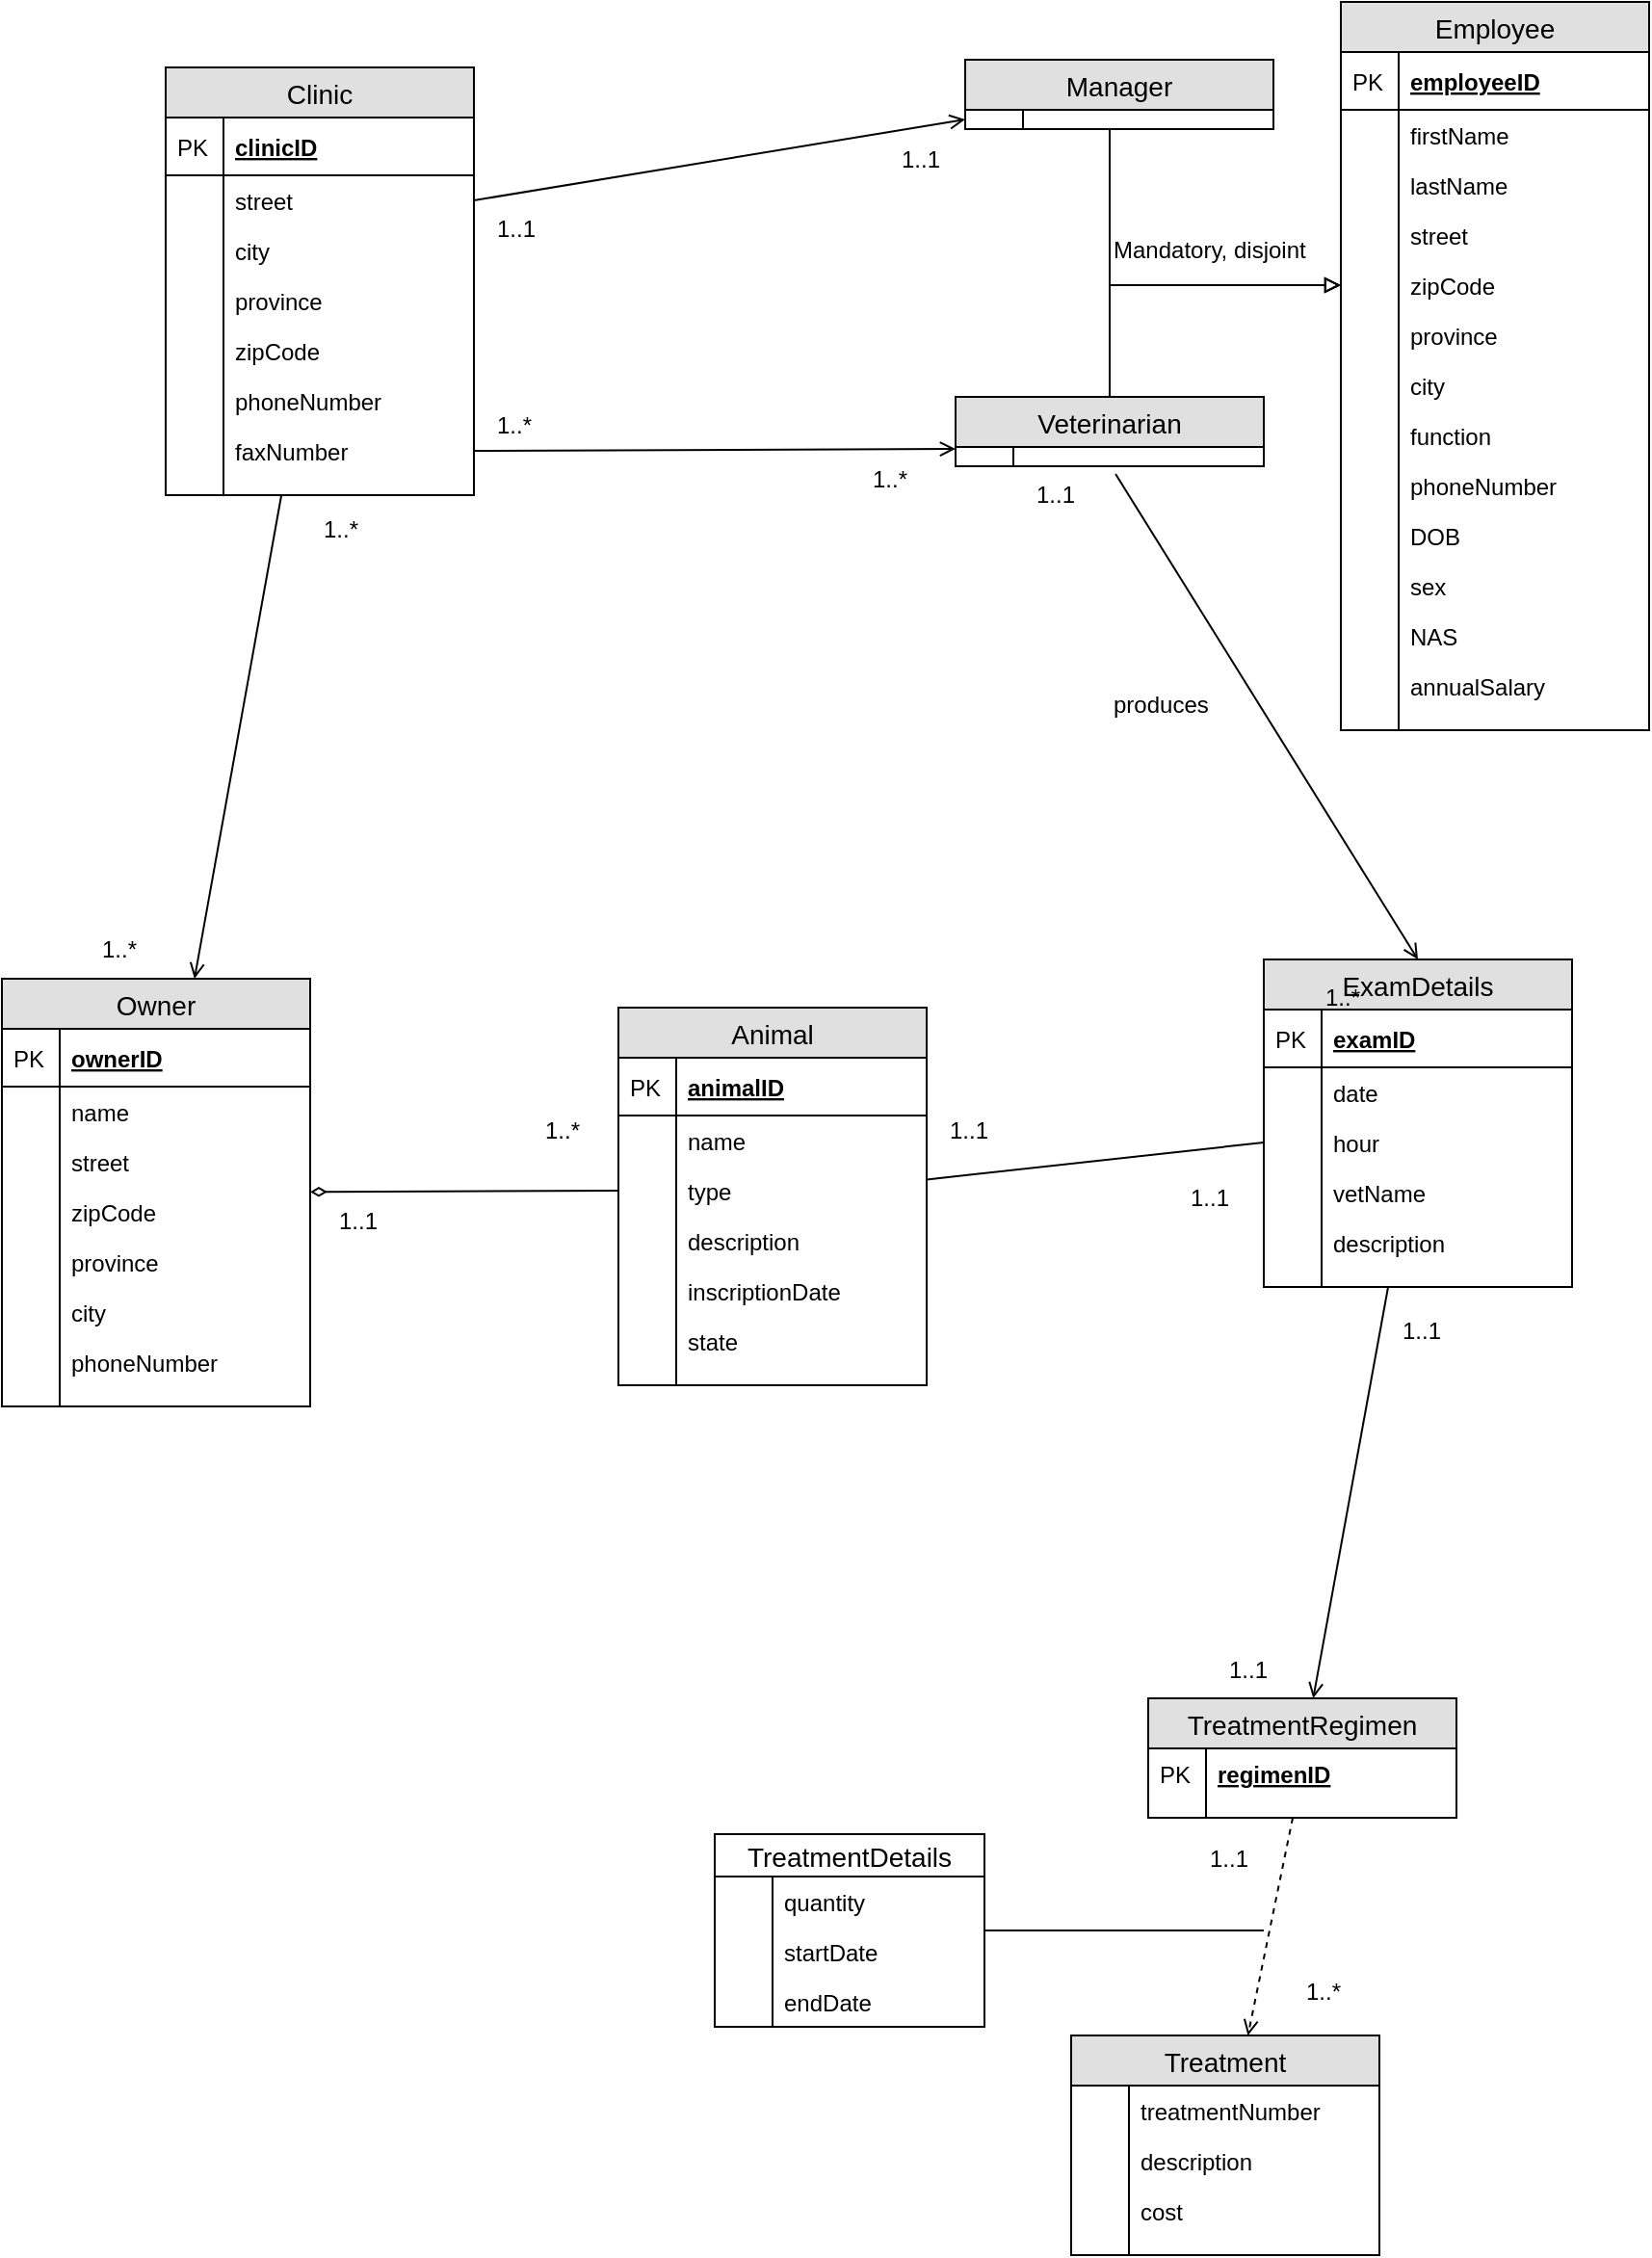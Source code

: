 <mxfile version="10.6.0" type="github"><diagram name="Page-1" id="2ca16b54-16f6-2749-3443-fa8db7711227"><mxGraphModel dx="1394" dy="764" grid="1" gridSize="10" guides="1" tooltips="1" connect="1" arrows="1" fold="1" page="1" pageScale="1" pageWidth="1100" pageHeight="850" background="#ffffff" math="0" shadow="0"><root><mxCell id="0"/><mxCell id="1" parent="0"/><mxCell id="gpOrlgmXe4A7AIm325xM-14" style="rounded=0;orthogonalLoop=1;jettySize=auto;html=1;endArrow=open;endFill=0;" parent="1" source="NM40KZJ56kD3RxgdPv7q-42" target="NM40KZJ56kD3RxgdPv7q-92" edge="1"><mxGeometry relative="1" as="geometry"/></mxCell><mxCell id="NM40KZJ56kD3RxgdPv7q-42" value="Clinic" style="swimlane;fontStyle=0;childLayout=stackLayout;horizontal=1;startSize=26;fillColor=#e0e0e0;horizontalStack=0;resizeParent=1;resizeParentMax=0;resizeLast=0;collapsible=1;marginBottom=0;swimlaneFillColor=#ffffff;align=center;fontSize=14;" parent="1" vertex="1"><mxGeometry x="160" y="98" width="160" height="222" as="geometry"/></mxCell><mxCell id="NM40KZJ56kD3RxgdPv7q-43" value="clinicID" style="shape=partialRectangle;top=0;left=0;right=0;bottom=1;align=left;verticalAlign=middle;fillColor=none;spacingLeft=34;spacingRight=4;overflow=hidden;rotatable=0;points=[[0,0.5],[1,0.5]];portConstraint=eastwest;dropTarget=0;fontStyle=5;fontSize=12;" parent="NM40KZJ56kD3RxgdPv7q-42" vertex="1"><mxGeometry y="26" width="160" height="30" as="geometry"/></mxCell><mxCell id="NM40KZJ56kD3RxgdPv7q-44" value="PK" style="shape=partialRectangle;top=0;left=0;bottom=0;fillColor=none;align=left;verticalAlign=middle;spacingLeft=4;spacingRight=4;overflow=hidden;rotatable=0;points=[];portConstraint=eastwest;part=1;fontSize=12;" parent="NM40KZJ56kD3RxgdPv7q-43" vertex="1" connectable="0"><mxGeometry width="30" height="30" as="geometry"/></mxCell><mxCell id="NM40KZJ56kD3RxgdPv7q-45" value="street" style="shape=partialRectangle;top=0;left=0;right=0;bottom=0;align=left;verticalAlign=top;fillColor=none;spacingLeft=34;spacingRight=4;overflow=hidden;rotatable=0;points=[[0,0.5],[1,0.5]];portConstraint=eastwest;dropTarget=0;fontSize=12;" parent="NM40KZJ56kD3RxgdPv7q-42" vertex="1"><mxGeometry y="56" width="160" height="26" as="geometry"/></mxCell><mxCell id="NM40KZJ56kD3RxgdPv7q-46" value="" style="shape=partialRectangle;top=0;left=0;bottom=0;fillColor=none;align=left;verticalAlign=top;spacingLeft=4;spacingRight=4;overflow=hidden;rotatable=0;points=[];portConstraint=eastwest;part=1;fontSize=12;" parent="NM40KZJ56kD3RxgdPv7q-45" vertex="1" connectable="0"><mxGeometry width="30" height="26" as="geometry"/></mxCell><mxCell id="NM40KZJ56kD3RxgdPv7q-47" value="city" style="shape=partialRectangle;top=0;left=0;right=0;bottom=0;align=left;verticalAlign=top;fillColor=none;spacingLeft=34;spacingRight=4;overflow=hidden;rotatable=0;points=[[0,0.5],[1,0.5]];portConstraint=eastwest;dropTarget=0;fontSize=12;" parent="NM40KZJ56kD3RxgdPv7q-42" vertex="1"><mxGeometry y="82" width="160" height="26" as="geometry"/></mxCell><mxCell id="NM40KZJ56kD3RxgdPv7q-48" value="" style="shape=partialRectangle;top=0;left=0;bottom=0;fillColor=none;align=left;verticalAlign=top;spacingLeft=4;spacingRight=4;overflow=hidden;rotatable=0;points=[];portConstraint=eastwest;part=1;fontSize=12;" parent="NM40KZJ56kD3RxgdPv7q-47" vertex="1" connectable="0"><mxGeometry width="30" height="26" as="geometry"/></mxCell><mxCell id="NM40KZJ56kD3RxgdPv7q-49" value="province" style="shape=partialRectangle;top=0;left=0;right=0;bottom=0;align=left;verticalAlign=top;fillColor=none;spacingLeft=34;spacingRight=4;overflow=hidden;rotatable=0;points=[[0,0.5],[1,0.5]];portConstraint=eastwest;dropTarget=0;fontSize=12;" parent="NM40KZJ56kD3RxgdPv7q-42" vertex="1"><mxGeometry y="108" width="160" height="26" as="geometry"/></mxCell><mxCell id="NM40KZJ56kD3RxgdPv7q-50" value="" style="shape=partialRectangle;top=0;left=0;bottom=0;fillColor=none;align=left;verticalAlign=top;spacingLeft=4;spacingRight=4;overflow=hidden;rotatable=0;points=[];portConstraint=eastwest;part=1;fontSize=12;" parent="NM40KZJ56kD3RxgdPv7q-49" vertex="1" connectable="0"><mxGeometry width="30" height="26" as="geometry"/></mxCell><mxCell id="NM40KZJ56kD3RxgdPv7q-57" value="zipCode" style="shape=partialRectangle;top=0;left=0;right=0;bottom=0;align=left;verticalAlign=top;fillColor=none;spacingLeft=34;spacingRight=4;overflow=hidden;rotatable=0;points=[[0,0.5],[1,0.5]];portConstraint=eastwest;dropTarget=0;fontSize=12;" parent="NM40KZJ56kD3RxgdPv7q-42" vertex="1"><mxGeometry y="134" width="160" height="26" as="geometry"/></mxCell><mxCell id="NM40KZJ56kD3RxgdPv7q-58" value="" style="shape=partialRectangle;top=0;left=0;bottom=0;fillColor=none;align=left;verticalAlign=top;spacingLeft=4;spacingRight=4;overflow=hidden;rotatable=0;points=[];portConstraint=eastwest;part=1;fontSize=12;" parent="NM40KZJ56kD3RxgdPv7q-57" vertex="1" connectable="0"><mxGeometry width="30" height="26" as="geometry"/></mxCell><mxCell id="NM40KZJ56kD3RxgdPv7q-59" value="phoneNumber" style="shape=partialRectangle;top=0;left=0;right=0;bottom=0;align=left;verticalAlign=top;fillColor=none;spacingLeft=34;spacingRight=4;overflow=hidden;rotatable=0;points=[[0,0.5],[1,0.5]];portConstraint=eastwest;dropTarget=0;fontSize=12;" parent="NM40KZJ56kD3RxgdPv7q-42" vertex="1"><mxGeometry y="160" width="160" height="26" as="geometry"/></mxCell><mxCell id="NM40KZJ56kD3RxgdPv7q-60" value="" style="shape=partialRectangle;top=0;left=0;bottom=0;fillColor=none;align=left;verticalAlign=top;spacingLeft=4;spacingRight=4;overflow=hidden;rotatable=0;points=[];portConstraint=eastwest;part=1;fontSize=12;" parent="NM40KZJ56kD3RxgdPv7q-59" vertex="1" connectable="0"><mxGeometry width="30" height="26" as="geometry"/></mxCell><mxCell id="NM40KZJ56kD3RxgdPv7q-61" value="faxNumber" style="shape=partialRectangle;top=0;left=0;right=0;bottom=0;align=left;verticalAlign=top;fillColor=none;spacingLeft=34;spacingRight=4;overflow=hidden;rotatable=0;points=[[0,0.5],[1,0.5]];portConstraint=eastwest;dropTarget=0;fontSize=12;" parent="NM40KZJ56kD3RxgdPv7q-42" vertex="1"><mxGeometry y="186" width="160" height="26" as="geometry"/></mxCell><mxCell id="NM40KZJ56kD3RxgdPv7q-62" value="" style="shape=partialRectangle;top=0;left=0;bottom=0;fillColor=none;align=left;verticalAlign=top;spacingLeft=4;spacingRight=4;overflow=hidden;rotatable=0;points=[];portConstraint=eastwest;part=1;fontSize=12;" parent="NM40KZJ56kD3RxgdPv7q-61" vertex="1" connectable="0"><mxGeometry width="30" height="26" as="geometry"/></mxCell><mxCell id="NM40KZJ56kD3RxgdPv7q-51" value="" style="shape=partialRectangle;top=0;left=0;right=0;bottom=0;align=left;verticalAlign=top;fillColor=none;spacingLeft=34;spacingRight=4;overflow=hidden;rotatable=0;points=[[0,0.5],[1,0.5]];portConstraint=eastwest;dropTarget=0;fontSize=12;" parent="NM40KZJ56kD3RxgdPv7q-42" vertex="1"><mxGeometry y="212" width="160" height="10" as="geometry"/></mxCell><mxCell id="NM40KZJ56kD3RxgdPv7q-52" value="" style="shape=partialRectangle;top=0;left=0;bottom=0;fillColor=none;align=left;verticalAlign=top;spacingLeft=4;spacingRight=4;overflow=hidden;rotatable=0;points=[];portConstraint=eastwest;part=1;fontSize=12;" parent="NM40KZJ56kD3RxgdPv7q-51" vertex="1" connectable="0"><mxGeometry width="30" height="10" as="geometry"/></mxCell><mxCell id="NM40KZJ56kD3RxgdPv7q-63" value="Employee" style="swimlane;fontStyle=0;childLayout=stackLayout;horizontal=1;startSize=26;fillColor=#e0e0e0;horizontalStack=0;resizeParent=1;resizeParentMax=0;resizeLast=0;collapsible=1;marginBottom=0;swimlaneFillColor=#ffffff;align=center;fontSize=14;" parent="1" vertex="1"><mxGeometry x="770" y="64" width="160" height="378" as="geometry"/></mxCell><mxCell id="NM40KZJ56kD3RxgdPv7q-64" value="employeeID" style="shape=partialRectangle;top=0;left=0;right=0;bottom=1;align=left;verticalAlign=middle;fillColor=none;spacingLeft=34;spacingRight=4;overflow=hidden;rotatable=0;points=[[0,0.5],[1,0.5]];portConstraint=eastwest;dropTarget=0;fontStyle=5;fontSize=12;" parent="NM40KZJ56kD3RxgdPv7q-63" vertex="1"><mxGeometry y="26" width="160" height="30" as="geometry"/></mxCell><mxCell id="NM40KZJ56kD3RxgdPv7q-65" value="PK" style="shape=partialRectangle;top=0;left=0;bottom=0;fillColor=none;align=left;verticalAlign=middle;spacingLeft=4;spacingRight=4;overflow=hidden;rotatable=0;points=[];portConstraint=eastwest;part=1;fontSize=12;" parent="NM40KZJ56kD3RxgdPv7q-64" vertex="1" connectable="0"><mxGeometry width="30" height="30" as="geometry"/></mxCell><mxCell id="NM40KZJ56kD3RxgdPv7q-66" value="firstName" style="shape=partialRectangle;top=0;left=0;right=0;bottom=0;align=left;verticalAlign=top;fillColor=none;spacingLeft=34;spacingRight=4;overflow=hidden;rotatable=0;points=[[0,0.5],[1,0.5]];portConstraint=eastwest;dropTarget=0;fontSize=12;" parent="NM40KZJ56kD3RxgdPv7q-63" vertex="1"><mxGeometry y="56" width="160" height="26" as="geometry"/></mxCell><mxCell id="NM40KZJ56kD3RxgdPv7q-67" value="" style="shape=partialRectangle;top=0;left=0;bottom=0;fillColor=none;align=left;verticalAlign=top;spacingLeft=4;spacingRight=4;overflow=hidden;rotatable=0;points=[];portConstraint=eastwest;part=1;fontSize=12;" parent="NM40KZJ56kD3RxgdPv7q-66" vertex="1" connectable="0"><mxGeometry width="30" height="26" as="geometry"/></mxCell><mxCell id="NM40KZJ56kD3RxgdPv7q-68" value="lastName" style="shape=partialRectangle;top=0;left=0;right=0;bottom=0;align=left;verticalAlign=top;fillColor=none;spacingLeft=34;spacingRight=4;overflow=hidden;rotatable=0;points=[[0,0.5],[1,0.5]];portConstraint=eastwest;dropTarget=0;fontSize=12;" parent="NM40KZJ56kD3RxgdPv7q-63" vertex="1"><mxGeometry y="82" width="160" height="26" as="geometry"/></mxCell><mxCell id="NM40KZJ56kD3RxgdPv7q-69" value="" style="shape=partialRectangle;top=0;left=0;bottom=0;fillColor=none;align=left;verticalAlign=top;spacingLeft=4;spacingRight=4;overflow=hidden;rotatable=0;points=[];portConstraint=eastwest;part=1;fontSize=12;" parent="NM40KZJ56kD3RxgdPv7q-68" vertex="1" connectable="0"><mxGeometry width="30" height="26" as="geometry"/></mxCell><mxCell id="NM40KZJ56kD3RxgdPv7q-74" value="street" style="shape=partialRectangle;top=0;left=0;right=0;bottom=0;align=left;verticalAlign=top;fillColor=none;spacingLeft=34;spacingRight=4;overflow=hidden;rotatable=0;points=[[0,0.5],[1,0.5]];portConstraint=eastwest;dropTarget=0;fontSize=12;" parent="NM40KZJ56kD3RxgdPv7q-63" vertex="1"><mxGeometry y="108" width="160" height="26" as="geometry"/></mxCell><mxCell id="NM40KZJ56kD3RxgdPv7q-75" value="" style="shape=partialRectangle;top=0;left=0;bottom=0;fillColor=none;align=left;verticalAlign=top;spacingLeft=4;spacingRight=4;overflow=hidden;rotatable=0;points=[];portConstraint=eastwest;part=1;fontSize=12;" parent="NM40KZJ56kD3RxgdPv7q-74" vertex="1" connectable="0"><mxGeometry width="30" height="26" as="geometry"/></mxCell><mxCell id="NM40KZJ56kD3RxgdPv7q-80" value="zipCode" style="shape=partialRectangle;top=0;left=0;right=0;bottom=0;align=left;verticalAlign=top;fillColor=none;spacingLeft=34;spacingRight=4;overflow=hidden;rotatable=0;points=[[0,0.5],[1,0.5]];portConstraint=eastwest;dropTarget=0;fontSize=12;" parent="NM40KZJ56kD3RxgdPv7q-63" vertex="1"><mxGeometry y="134" width="160" height="26" as="geometry"/></mxCell><mxCell id="NM40KZJ56kD3RxgdPv7q-81" value="" style="shape=partialRectangle;top=0;left=0;bottom=0;fillColor=none;align=left;verticalAlign=top;spacingLeft=4;spacingRight=4;overflow=hidden;rotatable=0;points=[];portConstraint=eastwest;part=1;fontSize=12;" parent="NM40KZJ56kD3RxgdPv7q-80" vertex="1" connectable="0"><mxGeometry width="30" height="26" as="geometry"/></mxCell><mxCell id="gpOrlgmXe4A7AIm325xM-17" value="province" style="shape=partialRectangle;top=0;left=0;right=0;bottom=0;align=left;verticalAlign=top;fillColor=none;spacingLeft=34;spacingRight=4;overflow=hidden;rotatable=0;points=[[0,0.5],[1,0.5]];portConstraint=eastwest;dropTarget=0;fontSize=12;" parent="NM40KZJ56kD3RxgdPv7q-63" vertex="1"><mxGeometry y="160" width="160" height="26" as="geometry"/></mxCell><mxCell id="gpOrlgmXe4A7AIm325xM-18" value="" style="shape=partialRectangle;top=0;left=0;bottom=0;fillColor=none;align=left;verticalAlign=top;spacingLeft=4;spacingRight=4;overflow=hidden;rotatable=0;points=[];portConstraint=eastwest;part=1;fontSize=12;" parent="gpOrlgmXe4A7AIm325xM-17" vertex="1" connectable="0"><mxGeometry width="30" height="26" as="geometry"/></mxCell><mxCell id="NM40KZJ56kD3RxgdPv7q-76" value="city" style="shape=partialRectangle;top=0;left=0;right=0;bottom=0;align=left;verticalAlign=top;fillColor=none;spacingLeft=34;spacingRight=4;overflow=hidden;rotatable=0;points=[[0,0.5],[1,0.5]];portConstraint=eastwest;dropTarget=0;fontSize=12;" parent="NM40KZJ56kD3RxgdPv7q-63" vertex="1"><mxGeometry y="186" width="160" height="26" as="geometry"/></mxCell><mxCell id="NM40KZJ56kD3RxgdPv7q-77" value="" style="shape=partialRectangle;top=0;left=0;bottom=0;fillColor=none;align=left;verticalAlign=top;spacingLeft=4;spacingRight=4;overflow=hidden;rotatable=0;points=[];portConstraint=eastwest;part=1;fontSize=12;" parent="NM40KZJ56kD3RxgdPv7q-76" vertex="1" connectable="0"><mxGeometry width="30" height="26" as="geometry"/></mxCell><mxCell id="NM40KZJ56kD3RxgdPv7q-88" value="function" style="shape=partialRectangle;top=0;left=0;right=0;bottom=0;align=left;verticalAlign=top;fillColor=none;spacingLeft=34;spacingRight=4;overflow=hidden;rotatable=0;points=[[0,0.5],[1,0.5]];portConstraint=eastwest;dropTarget=0;fontSize=12;" parent="NM40KZJ56kD3RxgdPv7q-63" vertex="1"><mxGeometry y="212" width="160" height="26" as="geometry"/></mxCell><mxCell id="NM40KZJ56kD3RxgdPv7q-89" value="" style="shape=partialRectangle;top=0;left=0;bottom=0;fillColor=none;align=left;verticalAlign=top;spacingLeft=4;spacingRight=4;overflow=hidden;rotatable=0;points=[];portConstraint=eastwest;part=1;fontSize=12;" parent="NM40KZJ56kD3RxgdPv7q-88" vertex="1" connectable="0"><mxGeometry width="30" height="26" as="geometry"/></mxCell><mxCell id="NM40KZJ56kD3RxgdPv7q-70" value="phoneNumber" style="shape=partialRectangle;top=0;left=0;right=0;bottom=0;align=left;verticalAlign=top;fillColor=none;spacingLeft=34;spacingRight=4;overflow=hidden;rotatable=0;points=[[0,0.5],[1,0.5]];portConstraint=eastwest;dropTarget=0;fontSize=12;" parent="NM40KZJ56kD3RxgdPv7q-63" vertex="1"><mxGeometry y="238" width="160" height="26" as="geometry"/></mxCell><mxCell id="NM40KZJ56kD3RxgdPv7q-71" value="" style="shape=partialRectangle;top=0;left=0;bottom=0;fillColor=none;align=left;verticalAlign=top;spacingLeft=4;spacingRight=4;overflow=hidden;rotatable=0;points=[];portConstraint=eastwest;part=1;fontSize=12;" parent="NM40KZJ56kD3RxgdPv7q-70" vertex="1" connectable="0"><mxGeometry width="30" height="26" as="geometry"/></mxCell><mxCell id="NM40KZJ56kD3RxgdPv7q-82" value="DOB" style="shape=partialRectangle;top=0;left=0;right=0;bottom=0;align=left;verticalAlign=top;fillColor=none;spacingLeft=34;spacingRight=4;overflow=hidden;rotatable=0;points=[[0,0.5],[1,0.5]];portConstraint=eastwest;dropTarget=0;fontSize=12;" parent="NM40KZJ56kD3RxgdPv7q-63" vertex="1"><mxGeometry y="264" width="160" height="26" as="geometry"/></mxCell><mxCell id="NM40KZJ56kD3RxgdPv7q-83" value="" style="shape=partialRectangle;top=0;left=0;bottom=0;fillColor=none;align=left;verticalAlign=top;spacingLeft=4;spacingRight=4;overflow=hidden;rotatable=0;points=[];portConstraint=eastwest;part=1;fontSize=12;" parent="NM40KZJ56kD3RxgdPv7q-82" vertex="1" connectable="0"><mxGeometry width="30" height="26" as="geometry"/></mxCell><mxCell id="NM40KZJ56kD3RxgdPv7q-84" value="sex" style="shape=partialRectangle;top=0;left=0;right=0;bottom=0;align=left;verticalAlign=top;fillColor=none;spacingLeft=34;spacingRight=4;overflow=hidden;rotatable=0;points=[[0,0.5],[1,0.5]];portConstraint=eastwest;dropTarget=0;fontSize=12;" parent="NM40KZJ56kD3RxgdPv7q-63" vertex="1"><mxGeometry y="290" width="160" height="26" as="geometry"/></mxCell><mxCell id="NM40KZJ56kD3RxgdPv7q-85" value="" style="shape=partialRectangle;top=0;left=0;bottom=0;fillColor=none;align=left;verticalAlign=top;spacingLeft=4;spacingRight=4;overflow=hidden;rotatable=0;points=[];portConstraint=eastwest;part=1;fontSize=12;" parent="NM40KZJ56kD3RxgdPv7q-84" vertex="1" connectable="0"><mxGeometry width="30" height="26" as="geometry"/></mxCell><mxCell id="NM40KZJ56kD3RxgdPv7q-86" value="NAS" style="shape=partialRectangle;top=0;left=0;right=0;bottom=0;align=left;verticalAlign=top;fillColor=none;spacingLeft=34;spacingRight=4;overflow=hidden;rotatable=0;points=[[0,0.5],[1,0.5]];portConstraint=eastwest;dropTarget=0;fontSize=12;" parent="NM40KZJ56kD3RxgdPv7q-63" vertex="1"><mxGeometry y="316" width="160" height="26" as="geometry"/></mxCell><mxCell id="NM40KZJ56kD3RxgdPv7q-87" value="" style="shape=partialRectangle;top=0;left=0;bottom=0;fillColor=none;align=left;verticalAlign=top;spacingLeft=4;spacingRight=4;overflow=hidden;rotatable=0;points=[];portConstraint=eastwest;part=1;fontSize=12;" parent="NM40KZJ56kD3RxgdPv7q-86" vertex="1" connectable="0"><mxGeometry width="30" height="26" as="geometry"/></mxCell><mxCell id="NM40KZJ56kD3RxgdPv7q-90" value="annualSalary" style="shape=partialRectangle;top=0;left=0;right=0;bottom=0;align=left;verticalAlign=top;fillColor=none;spacingLeft=34;spacingRight=4;overflow=hidden;rotatable=0;points=[[0,0.5],[1,0.5]];portConstraint=eastwest;dropTarget=0;fontSize=12;" parent="NM40KZJ56kD3RxgdPv7q-63" vertex="1"><mxGeometry y="342" width="160" height="26" as="geometry"/></mxCell><mxCell id="NM40KZJ56kD3RxgdPv7q-91" value="" style="shape=partialRectangle;top=0;left=0;bottom=0;fillColor=none;align=left;verticalAlign=top;spacingLeft=4;spacingRight=4;overflow=hidden;rotatable=0;points=[];portConstraint=eastwest;part=1;fontSize=12;" parent="NM40KZJ56kD3RxgdPv7q-90" vertex="1" connectable="0"><mxGeometry width="30" height="26" as="geometry"/></mxCell><mxCell id="NM40KZJ56kD3RxgdPv7q-72" value="" style="shape=partialRectangle;top=0;left=0;right=0;bottom=0;align=left;verticalAlign=top;fillColor=none;spacingLeft=34;spacingRight=4;overflow=hidden;rotatable=0;points=[[0,0.5],[1,0.5]];portConstraint=eastwest;dropTarget=0;fontSize=12;" parent="NM40KZJ56kD3RxgdPv7q-63" vertex="1"><mxGeometry y="368" width="160" height="10" as="geometry"/></mxCell><mxCell id="NM40KZJ56kD3RxgdPv7q-73" value="" style="shape=partialRectangle;top=0;left=0;bottom=0;fillColor=none;align=left;verticalAlign=top;spacingLeft=4;spacingRight=4;overflow=hidden;rotatable=0;points=[];portConstraint=eastwest;part=1;fontSize=12;" parent="NM40KZJ56kD3RxgdPv7q-72" vertex="1" connectable="0"><mxGeometry width="30" height="10" as="geometry"/></mxCell><mxCell id="NM40KZJ56kD3RxgdPv7q-92" value="Owner" style="swimlane;fontStyle=0;childLayout=stackLayout;horizontal=1;startSize=26;fillColor=#e0e0e0;horizontalStack=0;resizeParent=1;resizeParentMax=0;resizeLast=0;collapsible=1;marginBottom=0;swimlaneFillColor=#ffffff;align=center;fontSize=14;" parent="1" vertex="1"><mxGeometry x="75" y="571" width="160" height="222" as="geometry"/></mxCell><mxCell id="NM40KZJ56kD3RxgdPv7q-93" value="ownerID" style="shape=partialRectangle;top=0;left=0;right=0;bottom=1;align=left;verticalAlign=middle;fillColor=none;spacingLeft=34;spacingRight=4;overflow=hidden;rotatable=0;points=[[0,0.5],[1,0.5]];portConstraint=eastwest;dropTarget=0;fontStyle=5;fontSize=12;" parent="NM40KZJ56kD3RxgdPv7q-92" vertex="1"><mxGeometry y="26" width="160" height="30" as="geometry"/></mxCell><mxCell id="NM40KZJ56kD3RxgdPv7q-94" value="PK" style="shape=partialRectangle;top=0;left=0;bottom=0;fillColor=none;align=left;verticalAlign=middle;spacingLeft=4;spacingRight=4;overflow=hidden;rotatable=0;points=[];portConstraint=eastwest;part=1;fontSize=12;" parent="NM40KZJ56kD3RxgdPv7q-93" vertex="1" connectable="0"><mxGeometry width="30" height="30" as="geometry"/></mxCell><mxCell id="NM40KZJ56kD3RxgdPv7q-95" value="name" style="shape=partialRectangle;top=0;left=0;right=0;bottom=0;align=left;verticalAlign=top;fillColor=none;spacingLeft=34;spacingRight=4;overflow=hidden;rotatable=0;points=[[0,0.5],[1,0.5]];portConstraint=eastwest;dropTarget=0;fontSize=12;" parent="NM40KZJ56kD3RxgdPv7q-92" vertex="1"><mxGeometry y="56" width="160" height="26" as="geometry"/></mxCell><mxCell id="NM40KZJ56kD3RxgdPv7q-96" value="" style="shape=partialRectangle;top=0;left=0;bottom=0;fillColor=none;align=left;verticalAlign=top;spacingLeft=4;spacingRight=4;overflow=hidden;rotatable=0;points=[];portConstraint=eastwest;part=1;fontSize=12;" parent="NM40KZJ56kD3RxgdPv7q-95" vertex="1" connectable="0"><mxGeometry width="30" height="26" as="geometry"/></mxCell><mxCell id="NM40KZJ56kD3RxgdPv7q-103" value="street" style="shape=partialRectangle;top=0;left=0;right=0;bottom=0;align=left;verticalAlign=top;fillColor=none;spacingLeft=34;spacingRight=4;overflow=hidden;rotatable=0;points=[[0,0.5],[1,0.5]];portConstraint=eastwest;dropTarget=0;fontSize=12;" parent="NM40KZJ56kD3RxgdPv7q-92" vertex="1"><mxGeometry y="82" width="160" height="26" as="geometry"/></mxCell><mxCell id="NM40KZJ56kD3RxgdPv7q-104" value="" style="shape=partialRectangle;top=0;left=0;bottom=0;fillColor=none;align=left;verticalAlign=top;spacingLeft=4;spacingRight=4;overflow=hidden;rotatable=0;points=[];portConstraint=eastwest;part=1;fontSize=12;" parent="NM40KZJ56kD3RxgdPv7q-103" vertex="1" connectable="0"><mxGeometry width="30" height="26" as="geometry"/></mxCell><mxCell id="NM40KZJ56kD3RxgdPv7q-109" value="zipCode" style="shape=partialRectangle;top=0;left=0;right=0;bottom=0;align=left;verticalAlign=top;fillColor=none;spacingLeft=34;spacingRight=4;overflow=hidden;rotatable=0;points=[[0,0.5],[1,0.5]];portConstraint=eastwest;dropTarget=0;fontSize=12;" parent="NM40KZJ56kD3RxgdPv7q-92" vertex="1"><mxGeometry y="108" width="160" height="26" as="geometry"/></mxCell><mxCell id="NM40KZJ56kD3RxgdPv7q-110" value="" style="shape=partialRectangle;top=0;left=0;bottom=0;fillColor=none;align=left;verticalAlign=top;spacingLeft=4;spacingRight=4;overflow=hidden;rotatable=0;points=[];portConstraint=eastwest;part=1;fontSize=12;" parent="NM40KZJ56kD3RxgdPv7q-109" vertex="1" connectable="0"><mxGeometry width="30" height="26" as="geometry"/></mxCell><mxCell id="NM40KZJ56kD3RxgdPv7q-107" value="province" style="shape=partialRectangle;top=0;left=0;right=0;bottom=0;align=left;verticalAlign=top;fillColor=none;spacingLeft=34;spacingRight=4;overflow=hidden;rotatable=0;points=[[0,0.5],[1,0.5]];portConstraint=eastwest;dropTarget=0;fontSize=12;" parent="NM40KZJ56kD3RxgdPv7q-92" vertex="1"><mxGeometry y="134" width="160" height="26" as="geometry"/></mxCell><mxCell id="NM40KZJ56kD3RxgdPv7q-108" value="" style="shape=partialRectangle;top=0;left=0;bottom=0;fillColor=none;align=left;verticalAlign=top;spacingLeft=4;spacingRight=4;overflow=hidden;rotatable=0;points=[];portConstraint=eastwest;part=1;fontSize=12;" parent="NM40KZJ56kD3RxgdPv7q-107" vertex="1" connectable="0"><mxGeometry width="30" height="26" as="geometry"/></mxCell><mxCell id="NM40KZJ56kD3RxgdPv7q-105" value="city" style="shape=partialRectangle;top=0;left=0;right=0;bottom=0;align=left;verticalAlign=top;fillColor=none;spacingLeft=34;spacingRight=4;overflow=hidden;rotatable=0;points=[[0,0.5],[1,0.5]];portConstraint=eastwest;dropTarget=0;fontSize=12;" parent="NM40KZJ56kD3RxgdPv7q-92" vertex="1"><mxGeometry y="160" width="160" height="26" as="geometry"/></mxCell><mxCell id="NM40KZJ56kD3RxgdPv7q-106" value="" style="shape=partialRectangle;top=0;left=0;bottom=0;fillColor=none;align=left;verticalAlign=top;spacingLeft=4;spacingRight=4;overflow=hidden;rotatable=0;points=[];portConstraint=eastwest;part=1;fontSize=12;" parent="NM40KZJ56kD3RxgdPv7q-105" vertex="1" connectable="0"><mxGeometry width="30" height="26" as="geometry"/></mxCell><mxCell id="NM40KZJ56kD3RxgdPv7q-99" value="phoneNumber" style="shape=partialRectangle;top=0;left=0;right=0;bottom=0;align=left;verticalAlign=top;fillColor=none;spacingLeft=34;spacingRight=4;overflow=hidden;rotatable=0;points=[[0,0.5],[1,0.5]];portConstraint=eastwest;dropTarget=0;fontSize=12;" parent="NM40KZJ56kD3RxgdPv7q-92" vertex="1"><mxGeometry y="186" width="160" height="26" as="geometry"/></mxCell><mxCell id="NM40KZJ56kD3RxgdPv7q-100" value="" style="shape=partialRectangle;top=0;left=0;bottom=0;fillColor=none;align=left;verticalAlign=top;spacingLeft=4;spacingRight=4;overflow=hidden;rotatable=0;points=[];portConstraint=eastwest;part=1;fontSize=12;" parent="NM40KZJ56kD3RxgdPv7q-99" vertex="1" connectable="0"><mxGeometry width="30" height="26" as="geometry"/></mxCell><mxCell id="NM40KZJ56kD3RxgdPv7q-101" value="" style="shape=partialRectangle;top=0;left=0;right=0;bottom=0;align=left;verticalAlign=top;fillColor=none;spacingLeft=34;spacingRight=4;overflow=hidden;rotatable=0;points=[[0,0.5],[1,0.5]];portConstraint=eastwest;dropTarget=0;fontSize=12;" parent="NM40KZJ56kD3RxgdPv7q-92" vertex="1"><mxGeometry y="212" width="160" height="10" as="geometry"/></mxCell><mxCell id="NM40KZJ56kD3RxgdPv7q-102" value="" style="shape=partialRectangle;top=0;left=0;bottom=0;fillColor=none;align=left;verticalAlign=top;spacingLeft=4;spacingRight=4;overflow=hidden;rotatable=0;points=[];portConstraint=eastwest;part=1;fontSize=12;" parent="NM40KZJ56kD3RxgdPv7q-101" vertex="1" connectable="0"><mxGeometry width="30" height="10" as="geometry"/></mxCell><mxCell id="em5PW2HOvPlmhMXh2EL9-15" style="edgeStyle=none;rounded=0;orthogonalLoop=1;jettySize=auto;html=1;entryX=0;entryY=0.5;entryDx=0;entryDy=0;endArrow=none;endFill=0;" edge="1" parent="1" source="NM40KZJ56kD3RxgdPv7q-111" target="NM40KZJ56kD3RxgdPv7q-133"><mxGeometry relative="1" as="geometry"/></mxCell><mxCell id="NM40KZJ56kD3RxgdPv7q-111" value="Animal" style="swimlane;fontStyle=0;childLayout=stackLayout;horizontal=1;startSize=26;fillColor=#e0e0e0;horizontalStack=0;resizeParent=1;resizeParentMax=0;resizeLast=0;collapsible=1;marginBottom=0;swimlaneFillColor=#ffffff;align=center;fontSize=14;" parent="1" vertex="1"><mxGeometry x="395" y="586" width="160" height="196" as="geometry"/></mxCell><mxCell id="NM40KZJ56kD3RxgdPv7q-112" value="animalID" style="shape=partialRectangle;top=0;left=0;right=0;bottom=1;align=left;verticalAlign=middle;fillColor=none;spacingLeft=34;spacingRight=4;overflow=hidden;rotatable=0;points=[[0,0.5],[1,0.5]];portConstraint=eastwest;dropTarget=0;fontStyle=5;fontSize=12;" parent="NM40KZJ56kD3RxgdPv7q-111" vertex="1"><mxGeometry y="26" width="160" height="30" as="geometry"/></mxCell><mxCell id="NM40KZJ56kD3RxgdPv7q-113" value="PK" style="shape=partialRectangle;top=0;left=0;bottom=0;fillColor=none;align=left;verticalAlign=middle;spacingLeft=4;spacingRight=4;overflow=hidden;rotatable=0;points=[];portConstraint=eastwest;part=1;fontSize=12;" parent="NM40KZJ56kD3RxgdPv7q-112" vertex="1" connectable="0"><mxGeometry width="30" height="30" as="geometry"/></mxCell><mxCell id="NM40KZJ56kD3RxgdPv7q-114" value="name" style="shape=partialRectangle;top=0;left=0;right=0;bottom=0;align=left;verticalAlign=top;fillColor=none;spacingLeft=34;spacingRight=4;overflow=hidden;rotatable=0;points=[[0,0.5],[1,0.5]];portConstraint=eastwest;dropTarget=0;fontSize=12;" parent="NM40KZJ56kD3RxgdPv7q-111" vertex="1"><mxGeometry y="56" width="160" height="26" as="geometry"/></mxCell><mxCell id="NM40KZJ56kD3RxgdPv7q-115" value="" style="shape=partialRectangle;top=0;left=0;bottom=0;fillColor=none;align=left;verticalAlign=top;spacingLeft=4;spacingRight=4;overflow=hidden;rotatable=0;points=[];portConstraint=eastwest;part=1;fontSize=12;" parent="NM40KZJ56kD3RxgdPv7q-114" vertex="1" connectable="0"><mxGeometry width="30" height="26" as="geometry"/></mxCell><mxCell id="NM40KZJ56kD3RxgdPv7q-116" value="type" style="shape=partialRectangle;top=0;left=0;right=0;bottom=0;align=left;verticalAlign=top;fillColor=none;spacingLeft=34;spacingRight=4;overflow=hidden;rotatable=0;points=[[0,0.5],[1,0.5]];portConstraint=eastwest;dropTarget=0;fontSize=12;" parent="NM40KZJ56kD3RxgdPv7q-111" vertex="1"><mxGeometry y="82" width="160" height="26" as="geometry"/></mxCell><mxCell id="NM40KZJ56kD3RxgdPv7q-117" value="" style="shape=partialRectangle;top=0;left=0;bottom=0;fillColor=none;align=left;verticalAlign=top;spacingLeft=4;spacingRight=4;overflow=hidden;rotatable=0;points=[];portConstraint=eastwest;part=1;fontSize=12;" parent="NM40KZJ56kD3RxgdPv7q-116" vertex="1" connectable="0"><mxGeometry width="30" height="26" as="geometry"/></mxCell><mxCell id="NM40KZJ56kD3RxgdPv7q-118" value="description" style="shape=partialRectangle;top=0;left=0;right=0;bottom=0;align=left;verticalAlign=top;fillColor=none;spacingLeft=34;spacingRight=4;overflow=hidden;rotatable=0;points=[[0,0.5],[1,0.5]];portConstraint=eastwest;dropTarget=0;fontSize=12;" parent="NM40KZJ56kD3RxgdPv7q-111" vertex="1"><mxGeometry y="108" width="160" height="26" as="geometry"/></mxCell><mxCell id="NM40KZJ56kD3RxgdPv7q-119" value="" style="shape=partialRectangle;top=0;left=0;bottom=0;fillColor=none;align=left;verticalAlign=top;spacingLeft=4;spacingRight=4;overflow=hidden;rotatable=0;points=[];portConstraint=eastwest;part=1;fontSize=12;" parent="NM40KZJ56kD3RxgdPv7q-118" vertex="1" connectable="0"><mxGeometry width="30" height="26" as="geometry"/></mxCell><mxCell id="NM40KZJ56kD3RxgdPv7q-122" value="inscriptionDate" style="shape=partialRectangle;top=0;left=0;right=0;bottom=0;align=left;verticalAlign=top;fillColor=none;spacingLeft=34;spacingRight=4;overflow=hidden;rotatable=0;points=[[0,0.5],[1,0.5]];portConstraint=eastwest;dropTarget=0;fontSize=12;" parent="NM40KZJ56kD3RxgdPv7q-111" vertex="1"><mxGeometry y="134" width="160" height="26" as="geometry"/></mxCell><mxCell id="NM40KZJ56kD3RxgdPv7q-123" value="" style="shape=partialRectangle;top=0;left=0;bottom=0;fillColor=none;align=left;verticalAlign=top;spacingLeft=4;spacingRight=4;overflow=hidden;rotatable=0;points=[];portConstraint=eastwest;part=1;fontSize=12;" parent="NM40KZJ56kD3RxgdPv7q-122" vertex="1" connectable="0"><mxGeometry width="30" height="26" as="geometry"/></mxCell><mxCell id="NM40KZJ56kD3RxgdPv7q-124" value="state" style="shape=partialRectangle;top=0;left=0;right=0;bottom=0;align=left;verticalAlign=top;fillColor=none;spacingLeft=34;spacingRight=4;overflow=hidden;rotatable=0;points=[[0,0.5],[1,0.5]];portConstraint=eastwest;dropTarget=0;fontSize=12;" parent="NM40KZJ56kD3RxgdPv7q-111" vertex="1"><mxGeometry y="160" width="160" height="26" as="geometry"/></mxCell><mxCell id="NM40KZJ56kD3RxgdPv7q-125" value="" style="shape=partialRectangle;top=0;left=0;bottom=0;fillColor=none;align=left;verticalAlign=top;spacingLeft=4;spacingRight=4;overflow=hidden;rotatable=0;points=[];portConstraint=eastwest;part=1;fontSize=12;" parent="NM40KZJ56kD3RxgdPv7q-124" vertex="1" connectable="0"><mxGeometry width="30" height="26" as="geometry"/></mxCell><mxCell id="NM40KZJ56kD3RxgdPv7q-120" value="" style="shape=partialRectangle;top=0;left=0;right=0;bottom=0;align=left;verticalAlign=top;fillColor=none;spacingLeft=34;spacingRight=4;overflow=hidden;rotatable=0;points=[[0,0.5],[1,0.5]];portConstraint=eastwest;dropTarget=0;fontSize=12;" parent="NM40KZJ56kD3RxgdPv7q-111" vertex="1"><mxGeometry y="186" width="160" height="10" as="geometry"/></mxCell><mxCell id="NM40KZJ56kD3RxgdPv7q-121" value="" style="shape=partialRectangle;top=0;left=0;bottom=0;fillColor=none;align=left;verticalAlign=top;spacingLeft=4;spacingRight=4;overflow=hidden;rotatable=0;points=[];portConstraint=eastwest;part=1;fontSize=12;" parent="NM40KZJ56kD3RxgdPv7q-120" vertex="1" connectable="0"><mxGeometry width="30" height="10" as="geometry"/></mxCell><mxCell id="em5PW2HOvPlmhMXh2EL9-5" style="edgeStyle=none;rounded=0;orthogonalLoop=1;jettySize=auto;html=1;endArrow=open;endFill=0;" edge="1" parent="1" source="NM40KZJ56kD3RxgdPv7q-128" target="NM40KZJ56kD3RxgdPv7q-156"><mxGeometry relative="1" as="geometry"/></mxCell><mxCell id="NM40KZJ56kD3RxgdPv7q-128" value="ExamDetails" style="swimlane;fontStyle=0;childLayout=stackLayout;horizontal=1;startSize=26;fillColor=#e0e0e0;horizontalStack=0;resizeParent=1;resizeParentMax=0;resizeLast=0;collapsible=1;marginBottom=0;swimlaneFillColor=#ffffff;align=center;fontSize=14;" parent="1" vertex="1"><mxGeometry x="730" y="561" width="160" height="170" as="geometry"/></mxCell><mxCell id="NM40KZJ56kD3RxgdPv7q-129" value="examID" style="shape=partialRectangle;top=0;left=0;right=0;bottom=1;align=left;verticalAlign=middle;fillColor=none;spacingLeft=34;spacingRight=4;overflow=hidden;rotatable=0;points=[[0,0.5],[1,0.5]];portConstraint=eastwest;dropTarget=0;fontStyle=5;fontSize=12;" parent="NM40KZJ56kD3RxgdPv7q-128" vertex="1"><mxGeometry y="26" width="160" height="30" as="geometry"/></mxCell><mxCell id="NM40KZJ56kD3RxgdPv7q-130" value="PK" style="shape=partialRectangle;top=0;left=0;bottom=0;fillColor=none;align=left;verticalAlign=middle;spacingLeft=4;spacingRight=4;overflow=hidden;rotatable=0;points=[];portConstraint=eastwest;part=1;fontSize=12;" parent="NM40KZJ56kD3RxgdPv7q-129" vertex="1" connectable="0"><mxGeometry width="30" height="30" as="geometry"/></mxCell><mxCell id="NM40KZJ56kD3RxgdPv7q-131" value="date" style="shape=partialRectangle;top=0;left=0;right=0;bottom=0;align=left;verticalAlign=top;fillColor=none;spacingLeft=34;spacingRight=4;overflow=hidden;rotatable=0;points=[[0,0.5],[1,0.5]];portConstraint=eastwest;dropTarget=0;fontSize=12;" parent="NM40KZJ56kD3RxgdPv7q-128" vertex="1"><mxGeometry y="56" width="160" height="26" as="geometry"/></mxCell><mxCell id="NM40KZJ56kD3RxgdPv7q-132" value="" style="shape=partialRectangle;top=0;left=0;bottom=0;fillColor=none;align=left;verticalAlign=top;spacingLeft=4;spacingRight=4;overflow=hidden;rotatable=0;points=[];portConstraint=eastwest;part=1;fontSize=12;" parent="NM40KZJ56kD3RxgdPv7q-131" vertex="1" connectable="0"><mxGeometry width="30" height="26" as="geometry"/></mxCell><mxCell id="NM40KZJ56kD3RxgdPv7q-133" value="hour" style="shape=partialRectangle;top=0;left=0;right=0;bottom=0;align=left;verticalAlign=top;fillColor=none;spacingLeft=34;spacingRight=4;overflow=hidden;rotatable=0;points=[[0,0.5],[1,0.5]];portConstraint=eastwest;dropTarget=0;fontSize=12;" parent="NM40KZJ56kD3RxgdPv7q-128" vertex="1"><mxGeometry y="82" width="160" height="26" as="geometry"/></mxCell><mxCell id="NM40KZJ56kD3RxgdPv7q-134" value="" style="shape=partialRectangle;top=0;left=0;bottom=0;fillColor=none;align=left;verticalAlign=top;spacingLeft=4;spacingRight=4;overflow=hidden;rotatable=0;points=[];portConstraint=eastwest;part=1;fontSize=12;" parent="NM40KZJ56kD3RxgdPv7q-133" vertex="1" connectable="0"><mxGeometry width="30" height="26" as="geometry"/></mxCell><mxCell id="NM40KZJ56kD3RxgdPv7q-135" value="vetName" style="shape=partialRectangle;top=0;left=0;right=0;bottom=0;align=left;verticalAlign=top;fillColor=none;spacingLeft=34;spacingRight=4;overflow=hidden;rotatable=0;points=[[0,0.5],[1,0.5]];portConstraint=eastwest;dropTarget=0;fontSize=12;" parent="NM40KZJ56kD3RxgdPv7q-128" vertex="1"><mxGeometry y="108" width="160" height="26" as="geometry"/></mxCell><mxCell id="NM40KZJ56kD3RxgdPv7q-136" value="" style="shape=partialRectangle;top=0;left=0;bottom=0;fillColor=none;align=left;verticalAlign=top;spacingLeft=4;spacingRight=4;overflow=hidden;rotatable=0;points=[];portConstraint=eastwest;part=1;fontSize=12;" parent="NM40KZJ56kD3RxgdPv7q-135" vertex="1" connectable="0"><mxGeometry width="30" height="26" as="geometry"/></mxCell><mxCell id="NM40KZJ56kD3RxgdPv7q-141" value="description" style="shape=partialRectangle;top=0;left=0;right=0;bottom=0;align=left;verticalAlign=top;fillColor=none;spacingLeft=34;spacingRight=4;overflow=hidden;rotatable=0;points=[[0,0.5],[1,0.5]];portConstraint=eastwest;dropTarget=0;fontSize=12;" parent="NM40KZJ56kD3RxgdPv7q-128" vertex="1"><mxGeometry y="134" width="160" height="26" as="geometry"/></mxCell><mxCell id="NM40KZJ56kD3RxgdPv7q-142" value="" style="shape=partialRectangle;top=0;left=0;bottom=0;fillColor=none;align=left;verticalAlign=top;spacingLeft=4;spacingRight=4;overflow=hidden;rotatable=0;points=[];portConstraint=eastwest;part=1;fontSize=12;" parent="NM40KZJ56kD3RxgdPv7q-141" vertex="1" connectable="0"><mxGeometry width="30" height="26" as="geometry"/></mxCell><mxCell id="NM40KZJ56kD3RxgdPv7q-137" value="" style="shape=partialRectangle;top=0;left=0;right=0;bottom=0;align=left;verticalAlign=top;fillColor=none;spacingLeft=34;spacingRight=4;overflow=hidden;rotatable=0;points=[[0,0.5],[1,0.5]];portConstraint=eastwest;dropTarget=0;fontSize=12;" parent="NM40KZJ56kD3RxgdPv7q-128" vertex="1"><mxGeometry y="160" width="160" height="10" as="geometry"/></mxCell><mxCell id="NM40KZJ56kD3RxgdPv7q-138" value="" style="shape=partialRectangle;top=0;left=0;bottom=0;fillColor=none;align=left;verticalAlign=top;spacingLeft=4;spacingRight=4;overflow=hidden;rotatable=0;points=[];portConstraint=eastwest;part=1;fontSize=12;" parent="NM40KZJ56kD3RxgdPv7q-137" vertex="1" connectable="0"><mxGeometry width="30" height="10" as="geometry"/></mxCell><mxCell id="NM40KZJ56kD3RxgdPv7q-143" value="Treatment" style="swimlane;fontStyle=0;childLayout=stackLayout;horizontal=1;startSize=26;fillColor=#e0e0e0;horizontalStack=0;resizeParent=1;resizeParentMax=0;resizeLast=0;collapsible=1;marginBottom=0;swimlaneFillColor=#ffffff;align=center;fontSize=14;" parent="1" vertex="1"><mxGeometry x="630" y="1119.5" width="160" height="114" as="geometry"/></mxCell><mxCell id="NM40KZJ56kD3RxgdPv7q-154" value="treatmentNumber" style="shape=partialRectangle;top=0;left=0;right=0;bottom=0;align=left;verticalAlign=top;fillColor=none;spacingLeft=34;spacingRight=4;overflow=hidden;rotatable=0;points=[[0,0.5],[1,0.5]];portConstraint=eastwest;dropTarget=0;fontSize=12;" parent="NM40KZJ56kD3RxgdPv7q-143" vertex="1"><mxGeometry y="26" width="160" height="26" as="geometry"/></mxCell><mxCell id="NM40KZJ56kD3RxgdPv7q-155" value="" style="shape=partialRectangle;top=0;left=0;bottom=0;fillColor=none;align=left;verticalAlign=top;spacingLeft=4;spacingRight=4;overflow=hidden;rotatable=0;points=[];portConstraint=eastwest;part=1;fontSize=12;" parent="NM40KZJ56kD3RxgdPv7q-154" vertex="1" connectable="0"><mxGeometry width="30" height="26" as="geometry"/></mxCell><mxCell id="NM40KZJ56kD3RxgdPv7q-146" value="description" style="shape=partialRectangle;top=0;left=0;right=0;bottom=0;align=left;verticalAlign=top;fillColor=none;spacingLeft=34;spacingRight=4;overflow=hidden;rotatable=0;points=[[0,0.5],[1,0.5]];portConstraint=eastwest;dropTarget=0;fontSize=12;" parent="NM40KZJ56kD3RxgdPv7q-143" vertex="1"><mxGeometry y="52" width="160" height="26" as="geometry"/></mxCell><mxCell id="NM40KZJ56kD3RxgdPv7q-147" value="" style="shape=partialRectangle;top=0;left=0;bottom=0;fillColor=none;align=left;verticalAlign=top;spacingLeft=4;spacingRight=4;overflow=hidden;rotatable=0;points=[];portConstraint=eastwest;part=1;fontSize=12;" parent="NM40KZJ56kD3RxgdPv7q-146" vertex="1" connectable="0"><mxGeometry width="30" height="26" as="geometry"/></mxCell><mxCell id="NM40KZJ56kD3RxgdPv7q-148" value="cost" style="shape=partialRectangle;top=0;left=0;right=0;bottom=0;align=left;verticalAlign=top;fillColor=none;spacingLeft=34;spacingRight=4;overflow=hidden;rotatable=0;points=[[0,0.5],[1,0.5]];portConstraint=eastwest;dropTarget=0;fontSize=12;" parent="NM40KZJ56kD3RxgdPv7q-143" vertex="1"><mxGeometry y="78" width="160" height="26" as="geometry"/></mxCell><mxCell id="NM40KZJ56kD3RxgdPv7q-149" value="" style="shape=partialRectangle;top=0;left=0;bottom=0;fillColor=none;align=left;verticalAlign=top;spacingLeft=4;spacingRight=4;overflow=hidden;rotatable=0;points=[];portConstraint=eastwest;part=1;fontSize=12;" parent="NM40KZJ56kD3RxgdPv7q-148" vertex="1" connectable="0"><mxGeometry width="30" height="26" as="geometry"/></mxCell><mxCell id="NM40KZJ56kD3RxgdPv7q-152" value="" style="shape=partialRectangle;top=0;left=0;right=0;bottom=0;align=left;verticalAlign=top;fillColor=none;spacingLeft=34;spacingRight=4;overflow=hidden;rotatable=0;points=[[0,0.5],[1,0.5]];portConstraint=eastwest;dropTarget=0;fontSize=12;" parent="NM40KZJ56kD3RxgdPv7q-143" vertex="1"><mxGeometry y="104" width="160" height="10" as="geometry"/></mxCell><mxCell id="NM40KZJ56kD3RxgdPv7q-153" value="" style="shape=partialRectangle;top=0;left=0;bottom=0;fillColor=none;align=left;verticalAlign=top;spacingLeft=4;spacingRight=4;overflow=hidden;rotatable=0;points=[];portConstraint=eastwest;part=1;fontSize=12;" parent="NM40KZJ56kD3RxgdPv7q-152" vertex="1" connectable="0"><mxGeometry width="30" height="10" as="geometry"/></mxCell><mxCell id="NM40KZJ56kD3RxgdPv7q-156" value="TreatmentRegimen" style="swimlane;fontStyle=0;childLayout=stackLayout;horizontal=1;startSize=26;fillColor=#e0e0e0;horizontalStack=0;resizeParent=1;resizeParentMax=0;resizeLast=0;collapsible=1;marginBottom=0;swimlaneFillColor=#ffffff;align=center;fontSize=14;" parent="1" vertex="1"><mxGeometry x="670" y="944.5" width="160" height="62" as="geometry"/></mxCell><mxCell id="NM40KZJ56kD3RxgdPv7q-159" value="regimenID" style="shape=partialRectangle;top=0;left=0;right=0;bottom=0;align=left;verticalAlign=top;fillColor=none;spacingLeft=34;spacingRight=4;overflow=hidden;rotatable=0;points=[[0,0.5],[1,0.5]];portConstraint=eastwest;dropTarget=0;fontSize=12;fontStyle=5" parent="NM40KZJ56kD3RxgdPv7q-156" vertex="1"><mxGeometry y="26" width="160" height="26" as="geometry"/></mxCell><mxCell id="NM40KZJ56kD3RxgdPv7q-160" value="PK" style="shape=partialRectangle;top=0;left=0;bottom=0;fillColor=none;align=left;verticalAlign=top;spacingLeft=4;spacingRight=4;overflow=hidden;rotatable=0;points=[];portConstraint=eastwest;part=1;fontSize=12;" parent="NM40KZJ56kD3RxgdPv7q-159" vertex="1" connectable="0"><mxGeometry width="30" height="26" as="geometry"/></mxCell><mxCell id="NM40KZJ56kD3RxgdPv7q-165" value="" style="shape=partialRectangle;top=0;left=0;right=0;bottom=0;align=left;verticalAlign=top;fillColor=none;spacingLeft=34;spacingRight=4;overflow=hidden;rotatable=0;points=[[0,0.5],[1,0.5]];portConstraint=eastwest;dropTarget=0;fontSize=12;" parent="NM40KZJ56kD3RxgdPv7q-156" vertex="1"><mxGeometry y="52" width="160" height="10" as="geometry"/></mxCell><mxCell id="NM40KZJ56kD3RxgdPv7q-166" value="" style="shape=partialRectangle;top=0;left=0;bottom=0;fillColor=none;align=left;verticalAlign=top;spacingLeft=4;spacingRight=4;overflow=hidden;rotatable=0;points=[];portConstraint=eastwest;part=1;fontSize=12;" parent="NM40KZJ56kD3RxgdPv7q-165" vertex="1" connectable="0"><mxGeometry width="30" height="10" as="geometry"/></mxCell><mxCell id="gpOrlgmXe4A7AIm325xM-15" style="rounded=0;orthogonalLoop=1;jettySize=auto;html=1;endArrow=block;endFill=0;entryX=0;entryY=0.5;entryDx=0;entryDy=0;edgeStyle=orthogonalEdgeStyle;elbow=vertical;" parent="1" source="NM40KZJ56kD3RxgdPv7q-173" target="NM40KZJ56kD3RxgdPv7q-80" edge="1"><mxGeometry relative="1" as="geometry"><mxPoint x="760" y="210" as="targetPoint"/><Array as="points"><mxPoint x="650" y="211"/></Array></mxGeometry></mxCell><mxCell id="NM40KZJ56kD3RxgdPv7q-173" value="Manager" style="swimlane;fontStyle=0;childLayout=stackLayout;horizontal=1;startSize=26;fillColor=#e0e0e0;horizontalStack=0;resizeParent=1;resizeParentMax=0;resizeLast=0;collapsible=1;marginBottom=0;swimlaneFillColor=#ffffff;align=center;fontSize=14;" parent="1" vertex="1"><mxGeometry x="575" y="94" width="160" height="36" as="geometry"/></mxCell><mxCell id="NM40KZJ56kD3RxgdPv7q-182" value="" style="shape=partialRectangle;top=0;left=0;right=0;bottom=0;align=left;verticalAlign=top;fillColor=none;spacingLeft=34;spacingRight=4;overflow=hidden;rotatable=0;points=[[0,0.5],[1,0.5]];portConstraint=eastwest;dropTarget=0;fontSize=12;" parent="NM40KZJ56kD3RxgdPv7q-173" vertex="1"><mxGeometry y="26" width="160" height="10" as="geometry"/></mxCell><mxCell id="NM40KZJ56kD3RxgdPv7q-183" value="" style="shape=partialRectangle;top=0;left=0;bottom=0;fillColor=none;align=left;verticalAlign=top;spacingLeft=4;spacingRight=4;overflow=hidden;rotatable=0;points=[];portConstraint=eastwest;part=1;fontSize=12;" parent="NM40KZJ56kD3RxgdPv7q-182" vertex="1" connectable="0"><mxGeometry width="30" height="10" as="geometry"/></mxCell><mxCell id="NM40KZJ56kD3RxgdPv7q-196" style="edgeStyle=orthogonalEdgeStyle;rounded=0;orthogonalLoop=1;jettySize=auto;html=1;endArrow=block;endFill=0;entryX=0;entryY=0.5;entryDx=0;entryDy=0;" parent="1" source="NM40KZJ56kD3RxgdPv7q-184" target="NM40KZJ56kD3RxgdPv7q-80" edge="1"><mxGeometry relative="1" as="geometry"/></mxCell><mxCell id="NM40KZJ56kD3RxgdPv7q-184" value="Veterinarian" style="swimlane;fontStyle=0;childLayout=stackLayout;horizontal=1;startSize=26;fillColor=#e0e0e0;horizontalStack=0;resizeParent=1;resizeParentMax=0;resizeLast=0;collapsible=1;marginBottom=0;swimlaneFillColor=#ffffff;align=center;fontSize=14;" parent="1" vertex="1"><mxGeometry x="570" y="269" width="160" height="36" as="geometry"/></mxCell><mxCell id="NM40KZJ56kD3RxgdPv7q-193" value="" style="shape=partialRectangle;top=0;left=0;right=0;bottom=0;align=left;verticalAlign=top;fillColor=none;spacingLeft=34;spacingRight=4;overflow=hidden;rotatable=0;points=[[0,0.5],[1,0.5]];portConstraint=eastwest;dropTarget=0;fontSize=12;" parent="NM40KZJ56kD3RxgdPv7q-184" vertex="1"><mxGeometry y="26" width="160" height="10" as="geometry"/></mxCell><mxCell id="NM40KZJ56kD3RxgdPv7q-194" value="" style="shape=partialRectangle;top=0;left=0;bottom=0;fillColor=none;align=left;verticalAlign=top;spacingLeft=4;spacingRight=4;overflow=hidden;rotatable=0;points=[];portConstraint=eastwest;part=1;fontSize=12;" parent="NM40KZJ56kD3RxgdPv7q-193" vertex="1" connectable="0"><mxGeometry width="30" height="10" as="geometry"/></mxCell><mxCell id="NM40KZJ56kD3RxgdPv7q-197" value="Mandatory, disjoint" style="text;html=1;resizable=0;points=[];autosize=1;align=left;verticalAlign=top;spacingTop=-4;" parent="1" vertex="1"><mxGeometry x="650" y="183" width="120" height="20" as="geometry"/></mxCell><mxCell id="gpOrlgmXe4A7AIm325xM-19" style="rounded=0;orthogonalLoop=1;jettySize=auto;html=1;entryX=0;entryY=0.5;entryDx=0;entryDy=0;endArrow=open;endFill=0;exitX=1;exitY=0.5;exitDx=0;exitDy=0;" parent="1" source="NM40KZJ56kD3RxgdPv7q-45" target="NM40KZJ56kD3RxgdPv7q-182" edge="1"><mxGeometry relative="1" as="geometry"/></mxCell><mxCell id="gpOrlgmXe4A7AIm325xM-22" style="edgeStyle=none;rounded=0;orthogonalLoop=1;jettySize=auto;html=1;entryX=0;entryY=0.75;entryDx=0;entryDy=0;endArrow=open;endFill=0;exitX=1;exitY=0.5;exitDx=0;exitDy=0;" parent="1" source="NM40KZJ56kD3RxgdPv7q-61" target="NM40KZJ56kD3RxgdPv7q-184" edge="1"><mxGeometry relative="1" as="geometry"/></mxCell><mxCell id="gpOrlgmXe4A7AIm325xM-23" value="1..1" style="text;html=1;resizable=0;points=[];autosize=1;align=left;verticalAlign=top;spacingTop=-4;" parent="1" vertex="1"><mxGeometry x="330" y="172" width="40" height="20" as="geometry"/></mxCell><mxCell id="gpOrlgmXe4A7AIm325xM-24" value="&lt;div&gt;1..*&lt;/div&gt;" style="text;html=1;resizable=0;points=[];autosize=1;align=left;verticalAlign=top;spacingTop=-4;" parent="1" vertex="1"><mxGeometry x="330" y="274" width="30" height="20" as="geometry"/></mxCell><mxCell id="gpOrlgmXe4A7AIm325xM-25" value="1..*" style="text;html=1;resizable=0;points=[];autosize=1;align=left;verticalAlign=top;spacingTop=-4;" parent="1" vertex="1"><mxGeometry x="525" y="302" width="30" height="20" as="geometry"/></mxCell><mxCell id="gpOrlgmXe4A7AIm325xM-26" value="1..1" style="text;html=1;resizable=0;points=[];autosize=1;align=left;verticalAlign=top;spacingTop=-4;" parent="1" vertex="1"><mxGeometry x="540" y="136" width="40" height="20" as="geometry"/></mxCell><mxCell id="gpOrlgmXe4A7AIm325xM-45" style="edgeStyle=none;rounded=0;comic=0;orthogonalLoop=1;jettySize=auto;html=1;entryX=0.5;entryY=0;entryDx=0;entryDy=0;shadow=0;startSize=6;endArrow=open;endFill=0;strokeWidth=1;exitX=0.519;exitY=1.4;exitDx=0;exitDy=0;exitPerimeter=0;" parent="1" source="NM40KZJ56kD3RxgdPv7q-193" target="NM40KZJ56kD3RxgdPv7q-128" edge="1"><mxGeometry relative="1" as="geometry"><mxPoint x="662.222" y="450" as="sourcePoint"/></mxGeometry></mxCell><mxCell id="gpOrlgmXe4A7AIm325xM-40" value="&lt;div&gt;1..*&lt;/div&gt;" style="text;html=1;resizable=0;points=[];autosize=1;align=left;verticalAlign=top;spacingTop=-4;" parent="1" vertex="1"><mxGeometry x="240" y="328" width="30" height="20" as="geometry"/></mxCell><mxCell id="gpOrlgmXe4A7AIm325xM-41" value="&lt;div&gt;1..*&lt;/div&gt;" style="text;html=1;resizable=0;points=[];autosize=1;align=left;verticalAlign=top;spacingTop=-4;" parent="1" vertex="1"><mxGeometry x="125" y="546" width="30" height="20" as="geometry"/></mxCell><mxCell id="gpOrlgmXe4A7AIm325xM-43" value="&lt;div&gt;1..*&lt;/div&gt;" style="text;html=1;resizable=0;points=[];autosize=1;align=left;verticalAlign=top;spacingTop=-4;" parent="1" vertex="1"><mxGeometry x="355" y="640" width="30" height="20" as="geometry"/></mxCell><mxCell id="gpOrlgmXe4A7AIm325xM-44" value="1..1" style="text;html=1;resizable=0;points=[];autosize=1;align=left;verticalAlign=top;spacingTop=-4;" parent="1" vertex="1"><mxGeometry x="248" y="687" width="40" height="20" as="geometry"/></mxCell><mxCell id="gpOrlgmXe4A7AIm325xM-46" value="produces" style="text;html=1;resizable=0;points=[];autosize=1;align=left;verticalAlign=top;spacingTop=-4;" parent="1" vertex="1"><mxGeometry x="650" y="419" width="70" height="20" as="geometry"/></mxCell><mxCell id="gpOrlgmXe4A7AIm325xM-49" value="1..1" style="text;html=1;resizable=0;points=[];autosize=1;align=left;verticalAlign=top;spacingTop=-4;" parent="1" vertex="1"><mxGeometry x="610" y="310" width="40" height="20" as="geometry"/></mxCell><mxCell id="gpOrlgmXe4A7AIm325xM-50" value="1..*" style="text;html=1;resizable=0;points=[];autosize=1;align=left;verticalAlign=top;spacingTop=-4;" parent="1" vertex="1"><mxGeometry x="760" y="571" width="30" height="20" as="geometry"/></mxCell><mxCell id="em5PW2HOvPlmhMXh2EL9-2" style="edgeStyle=none;rounded=0;orthogonalLoop=1;jettySize=auto;html=1;exitX=0.75;exitY=0;exitDx=0;exitDy=0;endArrow=none;endFill=0;" edge="1" parent="1" source="NM40KZJ56kD3RxgdPv7q-143" target="NM40KZJ56kD3RxgdPv7q-143"><mxGeometry relative="1" as="geometry"/></mxCell><mxCell id="em5PW2HOvPlmhMXh2EL9-3" value="1..*" style="text;html=1;resizable=0;points=[];autosize=1;align=left;verticalAlign=top;spacingTop=-4;" vertex="1" parent="1"><mxGeometry x="750" y="1086.5" width="30" height="20" as="geometry"/></mxCell><mxCell id="em5PW2HOvPlmhMXh2EL9-4" value="1..1" style="text;html=1;resizable=0;points=[];autosize=1;align=left;verticalAlign=top;spacingTop=-4;" vertex="1" parent="1"><mxGeometry x="700" y="1017.5" width="40" height="20" as="geometry"/></mxCell><mxCell id="em5PW2HOvPlmhMXh2EL9-1" style="rounded=0;orthogonalLoop=1;jettySize=auto;html=1;endArrow=open;endFill=0;dashed=1;exitX=0.469;exitY=1;exitDx=0;exitDy=0;exitPerimeter=0;" edge="1" parent="1" source="NM40KZJ56kD3RxgdPv7q-165" target="NM40KZJ56kD3RxgdPv7q-143"><mxGeometry relative="1" as="geometry"/></mxCell><mxCell id="em5PW2HOvPlmhMXh2EL9-6" value="1..1" style="text;html=1;resizable=0;points=[];autosize=1;align=left;verticalAlign=top;spacingTop=-4;" vertex="1" parent="1"><mxGeometry x="800" y="744" width="40" height="20" as="geometry"/></mxCell><mxCell id="em5PW2HOvPlmhMXh2EL9-7" value="1..1" style="text;html=1;resizable=0;points=[];autosize=1;align=left;verticalAlign=top;spacingTop=-4;" vertex="1" parent="1"><mxGeometry x="710" y="920" width="40" height="20" as="geometry"/></mxCell><mxCell id="em5PW2HOvPlmhMXh2EL9-12" style="edgeStyle=none;rounded=0;orthogonalLoop=1;jettySize=auto;html=1;endArrow=none;endFill=0;" edge="1" parent="1" source="em5PW2HOvPlmhMXh2EL9-8"><mxGeometry relative="1" as="geometry"><mxPoint x="730" y="1065" as="targetPoint"/></mxGeometry></mxCell><mxCell id="em5PW2HOvPlmhMXh2EL9-8" value="TreatmentDetails" style="swimlane;fontStyle=0;childLayout=stackLayout;horizontal=1;startSize=22;fillColor=none;horizontalStack=0;resizeParent=1;resizeParentMax=0;resizeLast=0;collapsible=1;marginBottom=0;swimlaneFillColor=#ffffff;align=center;fontSize=14;" vertex="1" parent="1"><mxGeometry x="445" y="1015" width="140" height="100" as="geometry"/></mxCell><mxCell id="NM40KZJ56kD3RxgdPv7q-167" value="quantity" style="shape=partialRectangle;top=0;left=0;right=0;bottom=0;align=left;verticalAlign=top;fillColor=none;spacingLeft=34;spacingRight=4;overflow=hidden;rotatable=0;points=[[0,0.5],[1,0.5]];portConstraint=eastwest;dropTarget=0;fontSize=12;" parent="em5PW2HOvPlmhMXh2EL9-8" vertex="1"><mxGeometry y="22" width="140" height="26" as="geometry"/></mxCell><mxCell id="NM40KZJ56kD3RxgdPv7q-168" value="" style="shape=partialRectangle;top=0;left=0;bottom=0;fillColor=none;align=left;verticalAlign=top;spacingLeft=4;spacingRight=4;overflow=hidden;rotatable=0;points=[];portConstraint=eastwest;part=1;fontSize=12;" parent="NM40KZJ56kD3RxgdPv7q-167" vertex="1" connectable="0"><mxGeometry width="30" height="26" as="geometry"/></mxCell><mxCell id="NM40KZJ56kD3RxgdPv7q-169" value="startDate" style="shape=partialRectangle;top=0;left=0;right=0;bottom=0;align=left;verticalAlign=top;fillColor=none;spacingLeft=34;spacingRight=4;overflow=hidden;rotatable=0;points=[[0,0.5],[1,0.5]];portConstraint=eastwest;dropTarget=0;fontSize=12;" parent="em5PW2HOvPlmhMXh2EL9-8" vertex="1"><mxGeometry y="48" width="140" height="26" as="geometry"/></mxCell><mxCell id="NM40KZJ56kD3RxgdPv7q-170" value="" style="shape=partialRectangle;top=0;left=0;bottom=0;fillColor=none;align=left;verticalAlign=top;spacingLeft=4;spacingRight=4;overflow=hidden;rotatable=0;points=[];portConstraint=eastwest;part=1;fontSize=12;" parent="NM40KZJ56kD3RxgdPv7q-169" vertex="1" connectable="0"><mxGeometry width="30" height="26" as="geometry"/></mxCell><mxCell id="NM40KZJ56kD3RxgdPv7q-171" value="endDate" style="shape=partialRectangle;top=0;left=0;right=0;bottom=0;align=left;verticalAlign=top;fillColor=none;spacingLeft=34;spacingRight=4;overflow=hidden;rotatable=0;points=[[0,0.5],[1,0.5]];portConstraint=eastwest;dropTarget=0;fontSize=12;" parent="em5PW2HOvPlmhMXh2EL9-8" vertex="1"><mxGeometry y="74" width="140" height="26" as="geometry"/></mxCell><mxCell id="NM40KZJ56kD3RxgdPv7q-172" value="" style="shape=partialRectangle;top=0;left=0;bottom=0;fillColor=none;align=left;verticalAlign=top;spacingLeft=4;spacingRight=4;overflow=hidden;rotatable=0;points=[];portConstraint=eastwest;part=1;fontSize=12;" parent="NM40KZJ56kD3RxgdPv7q-171" vertex="1" connectable="0"><mxGeometry width="30" height="26" as="geometry"/></mxCell><mxCell id="gpOrlgmXe4A7AIm325xM-42" style="edgeStyle=none;rounded=0;orthogonalLoop=1;jettySize=auto;html=1;endArrow=diamondThin;endFill=0;startSize=6;strokeWidth=1;shadow=0;comic=0;exitX=0;exitY=0.5;exitDx=0;exitDy=0;" parent="1" source="NM40KZJ56kD3RxgdPv7q-116" target="NM40KZJ56kD3RxgdPv7q-92" edge="1"><mxGeometry relative="1" as="geometry"/></mxCell><mxCell id="em5PW2HOvPlmhMXh2EL9-16" value="1..1" style="text;html=1;resizable=0;points=[];autosize=1;align=left;verticalAlign=top;spacingTop=-4;" vertex="1" parent="1"><mxGeometry x="565" y="640" width="40" height="20" as="geometry"/></mxCell><mxCell id="em5PW2HOvPlmhMXh2EL9-17" value="1..1" style="text;html=1;resizable=0;points=[];autosize=1;align=left;verticalAlign=top;spacingTop=-4;" vertex="1" parent="1"><mxGeometry x="690" y="675" width="40" height="20" as="geometry"/></mxCell></root></mxGraphModel></diagram></mxfile>
